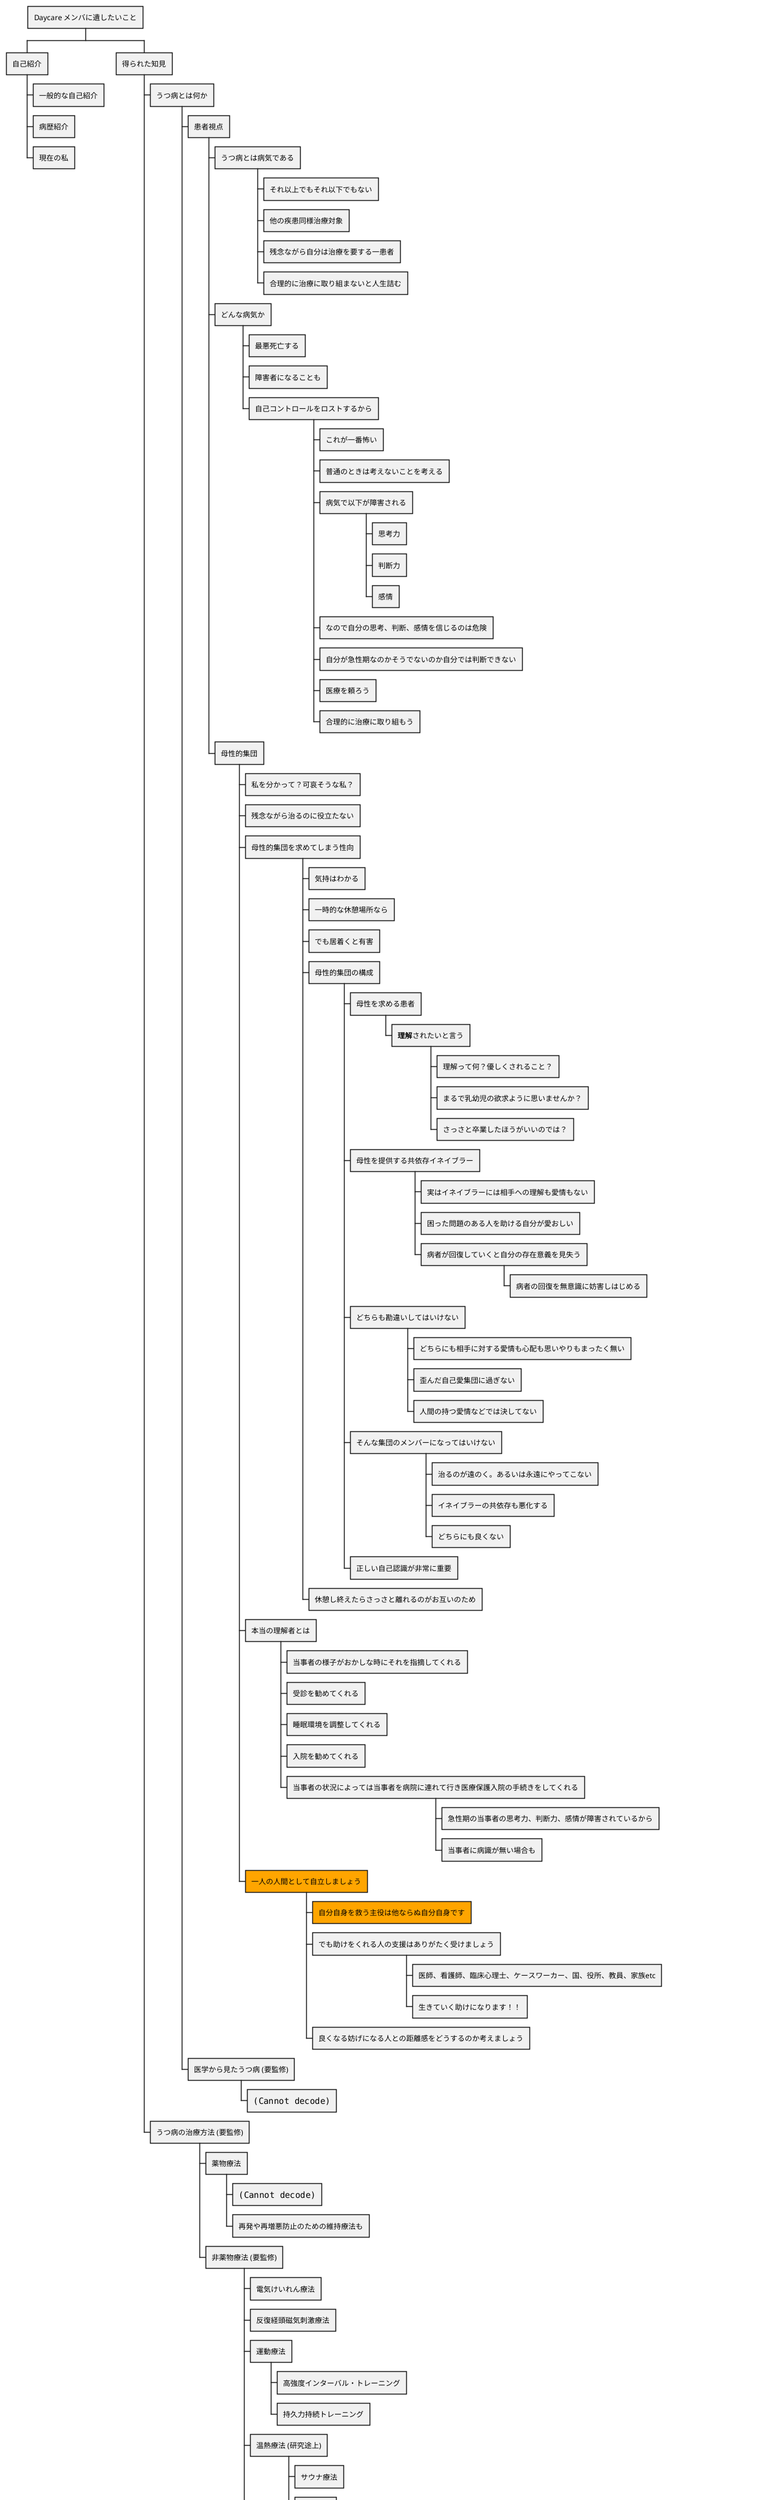 @startwbs
* Daycare メンバに遺したいこと

** 自己紹介
*** 一般的な自己紹介
*** 病歴紹介
*** 現在の私

** 得られた知見
*** うつ病とは何か
**** 患者視点
***** うつ病とは病気である
****** それ以上でもそれ以下でもない
****** 他の疾患同様治療対象
****** 残念ながら自分は治療を要する一患者
****** 合理的に治療に取り組まないと人生詰む
***** どんな病気か
****** 最悪死亡する
****** 障害者になることも
****** 自己コントロールをロストするから
******* これが一番怖い
******* 普通のときは考えないことを考える
******* 病気で以下が障害される
******** 思考力
******** 判断力
******** 感情
******* なので自分の思考、判断、感情を信じるのは危険
******* 自分が急性期なのかそうでないのか自分では判断できない
******* 医療を頼ろう
******* 合理的に治療に取り組もう
***** 母性的集団
****** 私を分かって？可哀そうな私？
****** 残念ながら治るのに役立たない
****** 母性的集団を求めてしまう性向
******* 気持はわかる
******* 一時的な休憩場所なら
******* でも居着くと有害
******* 母性的集団の構成
******** 母性を求める患者
********* <b>理解</b>されたいと言う
********** 理解って何？優しくされること？
********** まるで乳幼児の欲求ように思いませんか？
********** さっさと卒業したほうがいいのでは？
******** 母性を提供する共依存イネイブラー
********* 実はイネイブラーには相手への理解も愛情もない
********* 困った問題のある人を助ける自分が愛おしい
********* 病者が回復していくと自分の存在意義を見失う
********** 病者の回復を無意識に妨害しはじめる
******** どちらも勘違いしてはいけない
********* どちらにも相手に対する愛情も心配も思いやりもまったく無い
********* 歪んだ自己愛集団に過ぎない
********* 人間の持つ愛情などでは決してない
******** そんな集団のメンバーになってはいけない
********* 治るのが遠のく。あるいは永遠にやってこない
********* イネイブラーの共依存も悪化する
********* どちらにも良くない
******** 正しい自己認識が非常に重要
******* 休憩し終えたらさっさと離れるのがお互いのため
****** 本当の理解者とは
******* 当事者の様子がおかしな時にそれを指摘してくれる
******* 受診を勧めてくれる
******* 睡眠環境を調整してくれる
******* 入院を勧めてくれる
******* 当事者の状況によっては当事者を病院に連れて行き医療保護入院の手続きをしてくれる
******** 急性期の当事者の思考力、判断力、感情が障害されているから
******** 当事者に病識が無い場合も
******[#orange] 一人の人間として自立しましょう
*******[#orange] 自分自身を救う主役は他ならぬ自分自身です
******* でも助けをくれる人の支援はありがたく受けましょう
******** 医師、看護師、臨床心理士、ケースワーカー、国、役所、教員、家族etc
******** 生きていく助けになります！！
******* 良くなる妨げになる人との距離感をどうするのか考えましょう

**** 医学から見たうつ病 (要監修)
'***** モノアミン仮説
'***** 神経炎症仮説
'***** 神経可逆性仮説
'***** コルチゾール仮説
'***** その他
***** <img src="fig2025031701.svg">

*** うつ病の治療方法 (要監修)

**** 薬物療法
***** <img src="fig2025031803.svg">
***** 再発や再増悪防止のための維持療法も

**** 非薬物療法 (要監修)
***** 電気けいれん療法
***** 反復経頭磁気刺激療法

***** 運動療法
****** 高強度インターバル・トレーニング
****** 持久力持続トレーニング

***** 温熱療法 (研究途上)
****** サウナ療法
****** 入浴療法

***** 心理療法
****** 診察室などで行われる言語的介入
****** 認知行動療法
******* 評価と治療方針決定
******* プロトコルに従って実施
******* エクスプレッシブ・ライティング
******* メタ認知
******* SST (ソーシャル・スキル・トレーニング : 社会技能訓練)
******* アサーション
******* その他
****** その他

*****[#orange] セルフケア
******[#orange] 始める前に
*******[#orange] あわてないこと
*******[#orange] あせらないこと
*******[#orange] できない時期はどうしてもある
******[#orange] 生活習慣
*******[#orange] 早寝早起き
*******[#orange] アルコールを避ける
*******[#orange] 煙草を避ける
*******[#orange] カフェインの制限
*******[#orange] 十分な睡眠
*******[#orange] 日光を十分浴びる

******[#orange] 運動療法
******* 高強度インターバル・トレーニング
******* 持久力持続トレーニング
*******[#orange] ウォーキング
********[#orange] 散歩
********[#orange] ハイキング
********[#orange] フォトウォーク
********[#orange] バードウォッチング
********[#orange] 自然観察
*******[#orange] サイクリング
*******[#orange] 登山
*******[#orange] スイミング
*******[#orange] その他

******[#orange] リラクゼーション
*******[#orange] 入浴
********[#orange] お風呂
********[#orange] 温泉
********[#orange] サウナ
*******[#orange] マインドフルネス
*******[#orange] 座禅

******[#orange] エクスプレッシブ・ライティング
*******[#orange] 目的
********[#orange] 自分の感情、思考、判断
*********[#orange] 見える化
*********[#orange] 客観化
*********[#orange] 多角化
********[#orange] PDSA サイクルのように
*******[#orange] 日記
*******[#orange] メモ習慣
*******[#orange] CBT コラム法
********[#orange] トリプルコラム法
********[#orange] 突っ込みノート法
*******[#orange] ジャーナリング
*******[#orange] メタ認知トレーニング
*******[#orange] その他

******[#orange] レクリエーション
*******[#orange] 音楽
*******[#orange] 読書
*******[#orange] 旅行
*******[#orange] 日帰り旅行
*******[#orange] 各種レジャー

****** その他
******[#red] <color:white>注意を要するもの</color>
*******[#red] <color:white>SNS</color>
*******[#red] <color:white>動画サイト</color>
*******[#red] <color:white>ネガティブなフィードバックが多過ぎる</color>
*******[#red] <color:white>害を減らす工夫をしないと危険</color>

*******[#orange] 実は健康な人たちにとっても気をつけないと健康上のリスク
********[#orange] 報酬系を過剰に刺激するシステム上の仕組み
*********[#orange] 集客のため
*********[#orange] 依存症製造マシーン化している
********[#orange] 怒りの感情を増幅させる設計
*********[#orange] 相容れない考えにネガティブに反応してしまう人間の習性を利用している
*********[#orange] 相容れない考えが世の中に溢れているのは当たり前だけど人はそれを忘れる
*********[#orange] それを利用して滞在時間を増やす設計になっている
*********[#orange] 元エンジニアとしてかなり悪質なシステムだと評したい

********[#orange] 問題設計リスト
*********[#orange] 文字数制限
**********[#orange] 誤解、誤読の源泉
**********[#orange] 人から読解能力を奪う設計
**********[#orange] 人から文書作成能力を奪う設計
*********[#orange] コメント機能
**********[#orange] 対立の源泉
*********[#orange] お勧め機能
**********[#orange] 生活圏に関係のない刺激を無理矢理捩じ込む
*********[#orange] 再ポスト機能
**********[#orange] 対立の源泉
*********[#orange] コメント付き再ポスト機能
**********[#orange] 対立の源泉
*********[#orange] 検索機能
**********[#orange] 他人の意見が気になる人間の性質を利用
**********[#orange] 生活圏に関係のない刺激を無理矢理捩じ込む
********[#orange] インフルエンサーの問題
*********[#orange] 煽ることで閲覧数を増やそうとする
**********[#orange] お金のため
**********[#orange] 過剰な承認欲求
********[#orange] 運営会社の問題
*********[#orange] 自社の経済的利益のために人の健康を害する人の性質をフル活用
*********[#orange] 世に問題を問おうとすると、表現の自由を盾にする悪質さ
*********[#orange] 既存メディアなら避けるネガティブ・キャンペーンを平気でやる
*********[#orange] 運用時の行き過ぎた言論統制
********[#orange] 病人製造機だと元 IT エンジニアとして断言する
********[#orange] 何を言っても改善されないので利用にはしたたかさが絶対に必要
@endwbs
